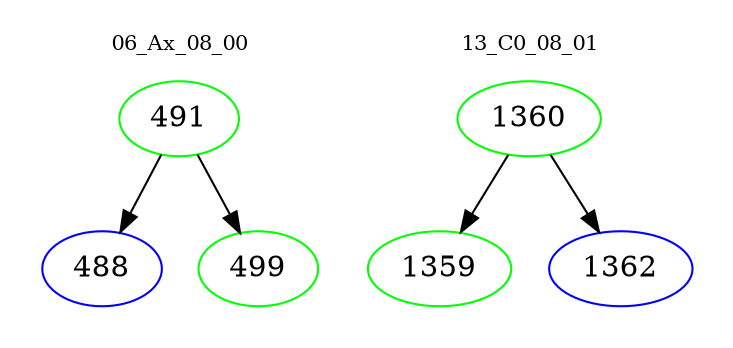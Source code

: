 digraph{
subgraph cluster_0 {
color = white
label = "06_Ax_08_00";
fontsize=10;
T0_491 [label="491", color="green"]
T0_491 -> T0_488 [color="black"]
T0_488 [label="488", color="blue"]
T0_491 -> T0_499 [color="black"]
T0_499 [label="499", color="green"]
}
subgraph cluster_1 {
color = white
label = "13_C0_08_01";
fontsize=10;
T1_1360 [label="1360", color="green"]
T1_1360 -> T1_1359 [color="black"]
T1_1359 [label="1359", color="green"]
T1_1360 -> T1_1362 [color="black"]
T1_1362 [label="1362", color="blue"]
}
}
